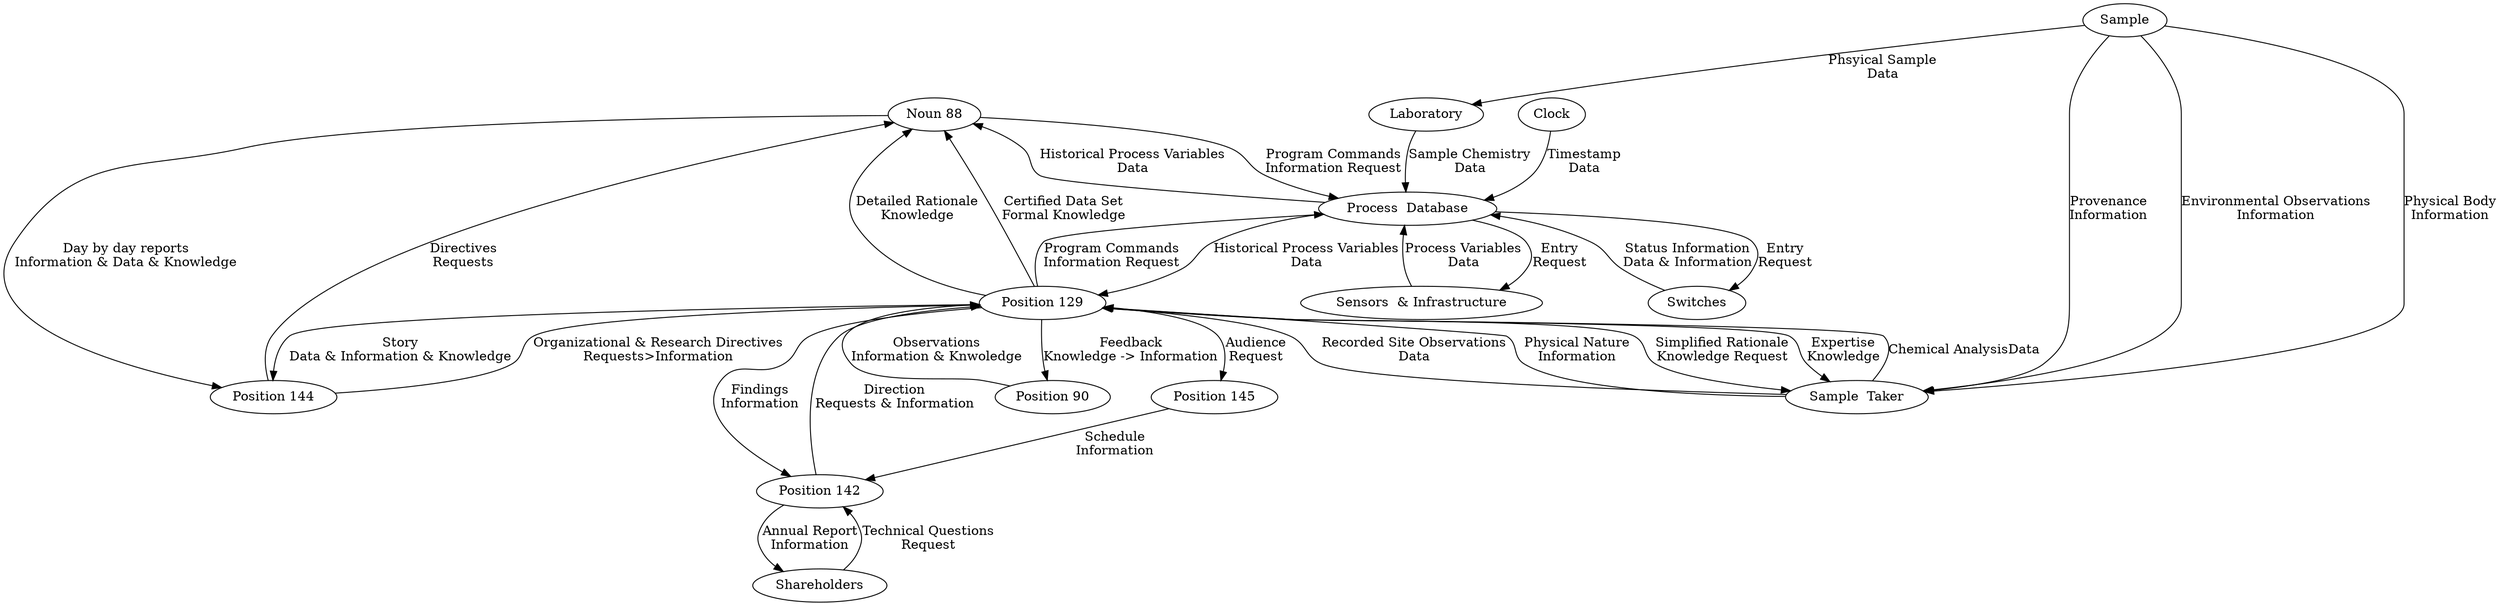 digraph G{

	pc 	[label="Noun 88"];
	dev 	[label="Position 129"];
	oper 	[label="Position 90"];
	sample	[label="Sample"];
	taker	[label="Sample  Taker"];
	lab	[label="Laboratory"];
	db	[label="Process  Database"];
	psi	[label="Sensors  & Infrastructure"];
	clock	[label="Clock"];
	switch	[label="Switches"];
	line	[label="Position 144"];
	sec	[label="Position 145"];
	man	[label="Position 142"];
	share	[label="Shareholders"];
	
	dev -> pc 	[label="Certified Data Set\nFormal Knowledge"];
	dev -> pc 	[label="Detailed Rationale\nKnowledge"];
	dev -> db 	[label="Program Commands\nInformation Request"];
	db -> dev 	[label="Historical Process Variables\nData"];
	oper -> dev	[label="Observations\nInformation & Knwoledge"];
	dev -> oper 	[label="Feedback\nKnowledge -> Information"];
	dev -> taker 	[label="Simplified Rationale\nKnowledge Request"];
	taker -> dev 	[label="Chemical AnalysisData"];
	taker -> dev 	[label="Recorded Site Observations\nData"];
	dev -> taker 	[label="Expertise\nKnowledge"];
	taker -> dev 	[label="Physical Nature\nInformation"];
	
	pc -> db 	[label="Program Commands\nInformation Request"];
	db -> pc 	[label="Historical Process Variables\nData"];
	
	sample -> taker [label="Provenance\nInformation"];
	sample -> taker [label="Environmental Observations\nInformation"];
	sample -> taker [label="Physical Body\nInformation"];
	sample -> lab 	[label="Phsyical Sample\nData"];
	lab -> db 	[label="Sample Chemistry\nData"];
	db -> psi 	[label="Entry\nRequest"];
	psi -> db	[label="Process Variables\nData"];
	clock -> db	[label="Timestamp\nData"];
	switch -> db	[label="Status Information\nData & Information"];
	db -> switch	[label="Entry\nRequest"];
	
	dev -> line [label="Story\nData & Information & Knowledge"];
	line -> dev [label="Organizational & Research Directives\nRequests>Information"];
	dev -> sec [label="Audience\nRequest", dir="both"];
	dev -> man [label="Findings\nInformation"];
	man -> dev [label="Direction\nRequests & Information"];
	sec -> man [label="Schedule\nInformation"];
	man -> share [label="Annual Report\nInformation"];
	share -> man [label="Technical Questions\nRequest"]; // Need to make this a dotted line.
	pc -> line [label="Day by day reports\nInformation & Data & Knowledge"];
	line -> pc [label="Directives\nRequests"];
	
}